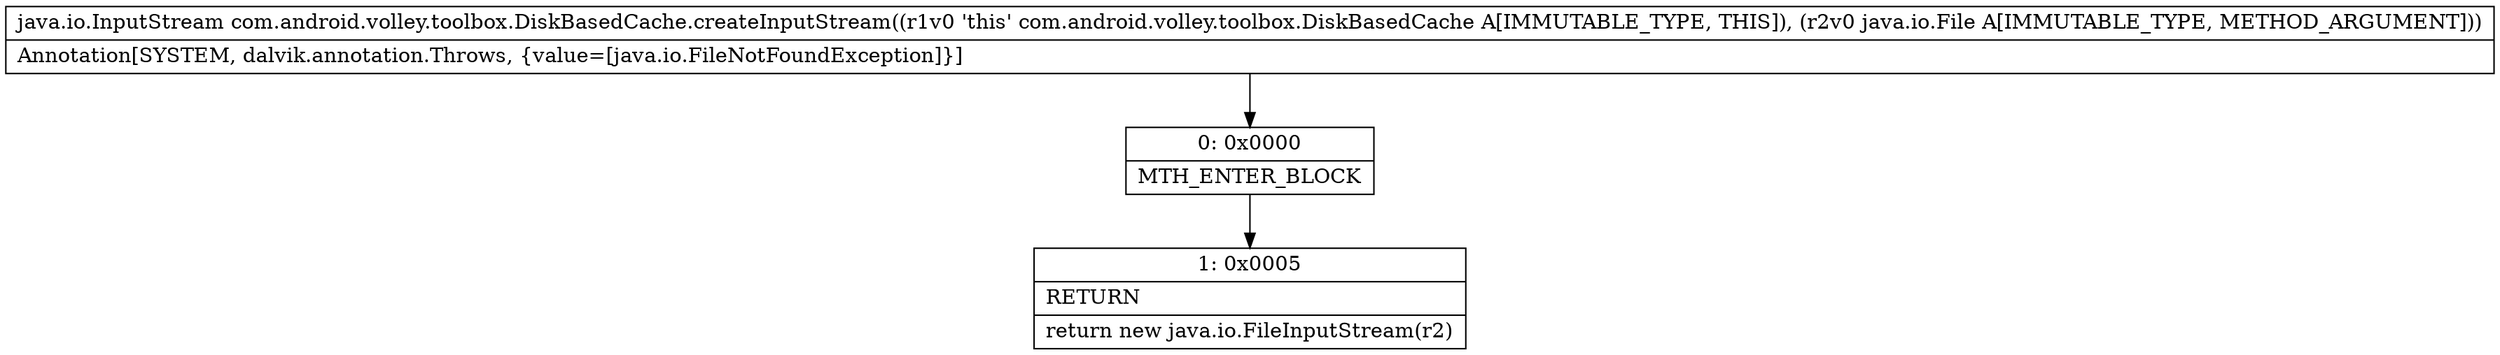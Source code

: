 digraph "CFG forcom.android.volley.toolbox.DiskBasedCache.createInputStream(Ljava\/io\/File;)Ljava\/io\/InputStream;" {
Node_0 [shape=record,label="{0\:\ 0x0000|MTH_ENTER_BLOCK\l}"];
Node_1 [shape=record,label="{1\:\ 0x0005|RETURN\l|return new java.io.FileInputStream(r2)\l}"];
MethodNode[shape=record,label="{java.io.InputStream com.android.volley.toolbox.DiskBasedCache.createInputStream((r1v0 'this' com.android.volley.toolbox.DiskBasedCache A[IMMUTABLE_TYPE, THIS]), (r2v0 java.io.File A[IMMUTABLE_TYPE, METHOD_ARGUMENT]))  | Annotation[SYSTEM, dalvik.annotation.Throws, \{value=[java.io.FileNotFoundException]\}]\l}"];
MethodNode -> Node_0;
Node_0 -> Node_1;
}

